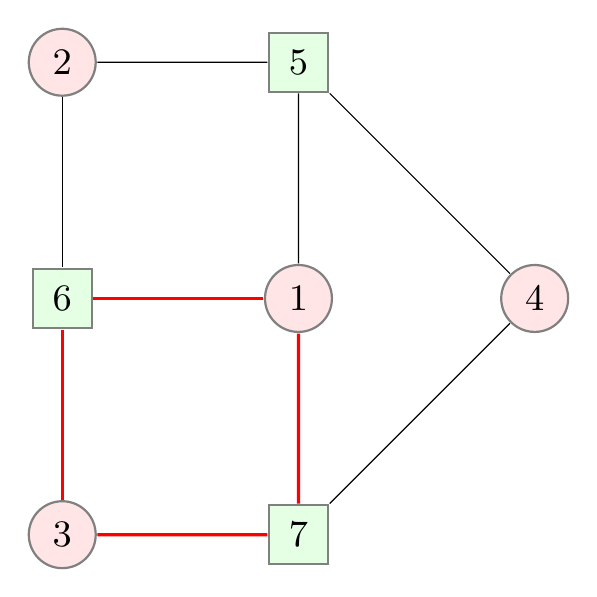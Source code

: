 \begin{tikzpicture}
[
scale=1.5,transform shape,
state/.style={rectangle,draw=black!50,fill=green!10,thick,minimum size=5mm},
oper/.style={circle,draw=black!50,fill=red!10,thick, minimum size=5mm, font=\small},
arr/.style={-,auto,>=stealth},
arrBright/.style={-,auto,>=stealth,draw=red,very thick}
]
\small

% Input staff 
%\node (a0) at (0,0) [oper ] {$+$};
%\draw [arr](-1,0) to node [left,xshift=-3mm]{$x_i$} node{}(a0);
%\draw (1,0) circle (0.3mm) [fill=black!];
%\node (mp0) at (1,1) [oper,label=left:$f_0$ ] {$\times$};
%\draw [arr] (1,0) -- (mp0);
%\draw (mp0) -- (1,2.5);
%\draw [arr] (0,-2.5) -- (a0);
% Filter section

\node (s6) at (0,0) [state] {6};
\node (s5) at (2,2) [state] {5};
\node (s7) at (2,-2) [state] {7};

\node (s2) at (0,2) [oper] {2};
\node (s3) at (0,-2) [oper] {3};
\node (s1) at (2,0) [oper] {1};
\node (s4) at (4,0) [oper] {4};

\draw [arr](s4)[] to node [right]{} node{}(s5);
\draw [arr](s4)[] to node [right]{} node{}(s7);
\draw [arr](s2)[] to node [above]{} node{}(s5);
\draw [arr](s2)[] to node [right]{} node{}(s6);
\draw [arr](s1)[] to node [right]{} node{}(s5);
\draw [arrBright](s1)[] to node [above]{} node{}(s6);
\draw [arrBright](s1)[] to node [right]{} node{}(s7);
\draw [arrBright](s3)[] to node [right]{} node{}(s6);
\draw [arrBright](s3)[] to node [above]{} node{}(s7);


\end{tikzpicture}

